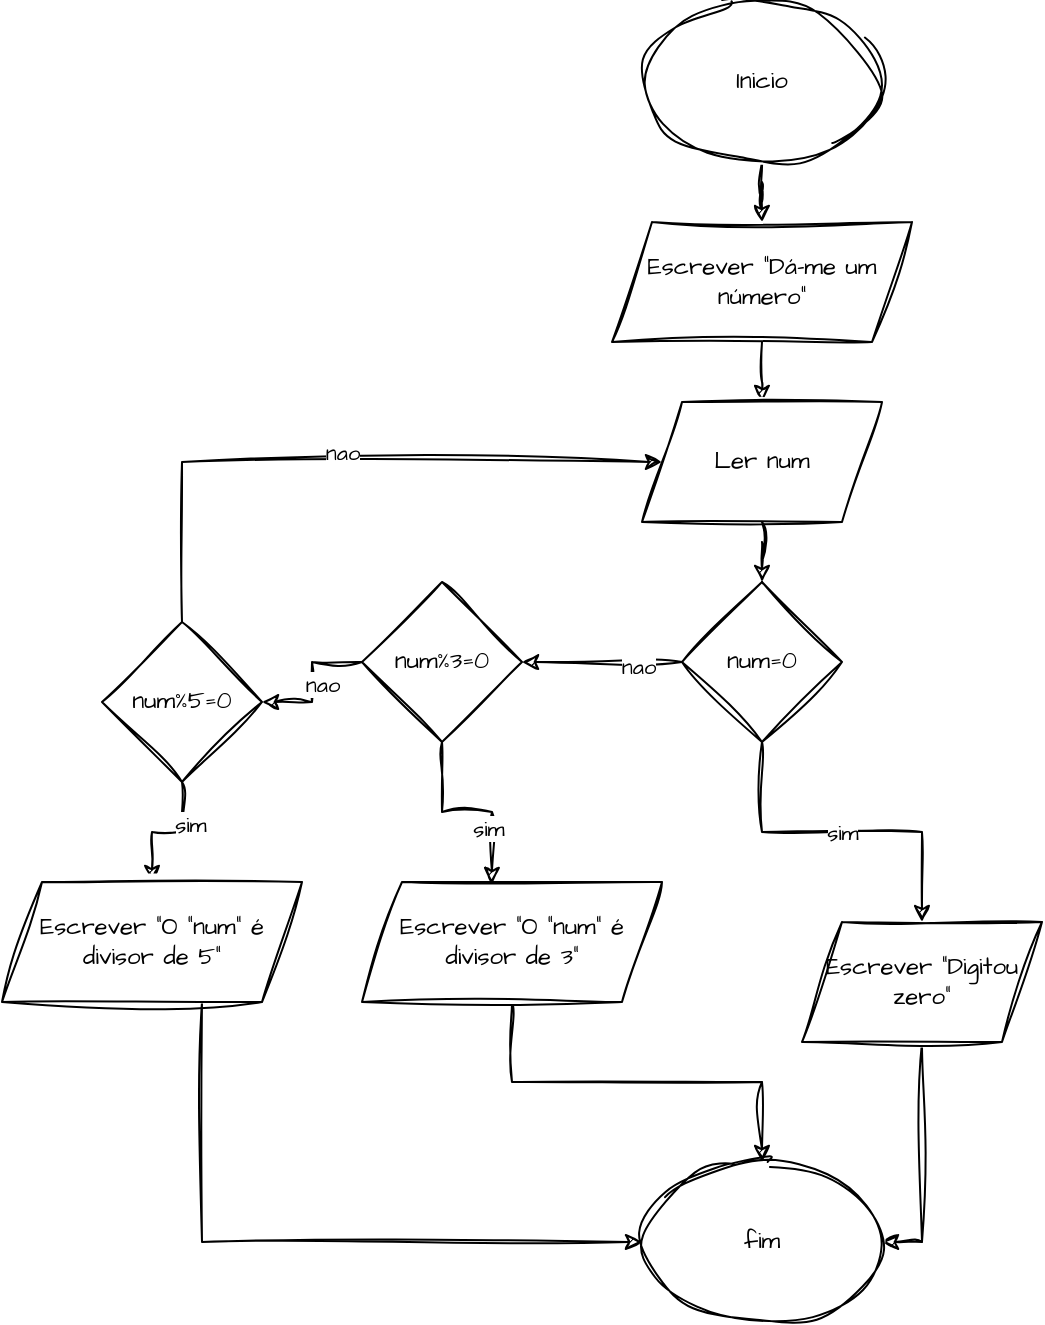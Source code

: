 <mxfile version="28.2.5">
  <diagram name="Página-1" id="Q7Psu8mno9BZyusuqAqz">
    <mxGraphModel dx="1426" dy="811" grid="1" gridSize="10" guides="1" tooltips="1" connect="1" arrows="1" fold="1" page="1" pageScale="1" pageWidth="827" pageHeight="1169" math="0" shadow="0">
      <root>
        <mxCell id="0" />
        <mxCell id="1" parent="0" />
        <mxCell id="DaTgmmCGjVmPpo2QD0g8-3" value="" style="edgeStyle=orthogonalEdgeStyle;rounded=0;sketch=1;hachureGap=4;jiggle=2;curveFitting=1;orthogonalLoop=1;jettySize=auto;html=1;fontFamily=Architects Daughter;fontSource=https%3A%2F%2Ffonts.googleapis.com%2Fcss%3Ffamily%3DArchitects%2BDaughter;" edge="1" parent="1" source="DaTgmmCGjVmPpo2QD0g8-1" target="DaTgmmCGjVmPpo2QD0g8-2">
          <mxGeometry relative="1" as="geometry" />
        </mxCell>
        <mxCell id="DaTgmmCGjVmPpo2QD0g8-1" value="Inicio" style="ellipse;whiteSpace=wrap;html=1;sketch=1;hachureGap=4;jiggle=2;curveFitting=1;fontFamily=Architects Daughter;fontSource=https%3A%2F%2Ffonts.googleapis.com%2Fcss%3Ffamily%3DArchitects%2BDaughter;" vertex="1" parent="1">
          <mxGeometry x="340" width="120" height="80" as="geometry" />
        </mxCell>
        <mxCell id="DaTgmmCGjVmPpo2QD0g8-6" value="" style="edgeStyle=orthogonalEdgeStyle;rounded=0;sketch=1;hachureGap=4;jiggle=2;curveFitting=1;orthogonalLoop=1;jettySize=auto;html=1;fontFamily=Architects Daughter;fontSource=https%3A%2F%2Ffonts.googleapis.com%2Fcss%3Ffamily%3DArchitects%2BDaughter;" edge="1" parent="1" source="DaTgmmCGjVmPpo2QD0g8-2">
          <mxGeometry relative="1" as="geometry">
            <mxPoint x="400" y="200" as="targetPoint" />
          </mxGeometry>
        </mxCell>
        <mxCell id="DaTgmmCGjVmPpo2QD0g8-2" value="Escrever &quot;Dá-me um número&quot;" style="shape=parallelogram;perimeter=parallelogramPerimeter;whiteSpace=wrap;html=1;fixedSize=1;sketch=1;hachureGap=4;jiggle=2;curveFitting=1;fontFamily=Architects Daughter;fontSource=https%3A%2F%2Ffonts.googleapis.com%2Fcss%3Ffamily%3DArchitects%2BDaughter;" vertex="1" parent="1">
          <mxGeometry x="325" y="110" width="150" height="60" as="geometry" />
        </mxCell>
        <mxCell id="DaTgmmCGjVmPpo2QD0g8-10" value="" style="edgeStyle=orthogonalEdgeStyle;rounded=0;sketch=1;hachureGap=4;jiggle=2;curveFitting=1;orthogonalLoop=1;jettySize=auto;html=1;fontFamily=Architects Daughter;fontSource=https%3A%2F%2Ffonts.googleapis.com%2Fcss%3Ffamily%3DArchitects%2BDaughter;" edge="1" parent="1" source="DaTgmmCGjVmPpo2QD0g8-7" target="DaTgmmCGjVmPpo2QD0g8-9">
          <mxGeometry relative="1" as="geometry" />
        </mxCell>
        <mxCell id="DaTgmmCGjVmPpo2QD0g8-7" value="Ler num" style="shape=parallelogram;perimeter=parallelogramPerimeter;whiteSpace=wrap;html=1;fixedSize=1;sketch=1;hachureGap=4;jiggle=2;curveFitting=1;fontFamily=Architects Daughter;fontSource=https%3A%2F%2Ffonts.googleapis.com%2Fcss%3Ffamily%3DArchitects%2BDaughter;" vertex="1" parent="1">
          <mxGeometry x="340" y="200" width="120" height="60" as="geometry" />
        </mxCell>
        <mxCell id="DaTgmmCGjVmPpo2QD0g8-12" value="" style="edgeStyle=orthogonalEdgeStyle;rounded=0;sketch=1;hachureGap=4;jiggle=2;curveFitting=1;orthogonalLoop=1;jettySize=auto;html=1;fontFamily=Architects Daughter;fontSource=https%3A%2F%2Ffonts.googleapis.com%2Fcss%3Ffamily%3DArchitects%2BDaughter;" edge="1" parent="1" source="DaTgmmCGjVmPpo2QD0g8-9" target="DaTgmmCGjVmPpo2QD0g8-11">
          <mxGeometry relative="1" as="geometry" />
        </mxCell>
        <mxCell id="DaTgmmCGjVmPpo2QD0g8-13" value="nao" style="edgeLabel;html=1;align=center;verticalAlign=middle;resizable=0;points=[];sketch=1;hachureGap=4;jiggle=2;curveFitting=1;fontFamily=Architects Daughter;fontSource=https%3A%2F%2Ffonts.googleapis.com%2Fcss%3Ffamily%3DArchitects%2BDaughter;" vertex="1" connectable="0" parent="DaTgmmCGjVmPpo2QD0g8-12">
          <mxGeometry x="-0.436" y="2" relative="1" as="geometry">
            <mxPoint as="offset" />
          </mxGeometry>
        </mxCell>
        <mxCell id="DaTgmmCGjVmPpo2QD0g8-21" value="" style="edgeStyle=orthogonalEdgeStyle;rounded=0;sketch=1;hachureGap=4;jiggle=2;curveFitting=1;orthogonalLoop=1;jettySize=auto;html=1;fontFamily=Architects Daughter;fontSource=https%3A%2F%2Ffonts.googleapis.com%2Fcss%3Ffamily%3DArchitects%2BDaughter;" edge="1" parent="1" source="DaTgmmCGjVmPpo2QD0g8-9" target="DaTgmmCGjVmPpo2QD0g8-18">
          <mxGeometry relative="1" as="geometry" />
        </mxCell>
        <mxCell id="DaTgmmCGjVmPpo2QD0g8-22" value="sim" style="edgeLabel;html=1;align=center;verticalAlign=middle;resizable=0;points=[];sketch=1;hachureGap=4;jiggle=2;curveFitting=1;fontFamily=Architects Daughter;fontSource=https%3A%2F%2Ffonts.googleapis.com%2Fcss%3Ffamily%3DArchitects%2BDaughter;" vertex="1" connectable="0" parent="DaTgmmCGjVmPpo2QD0g8-21">
          <mxGeometry relative="1" as="geometry">
            <mxPoint as="offset" />
          </mxGeometry>
        </mxCell>
        <mxCell id="DaTgmmCGjVmPpo2QD0g8-9" value="num=0" style="rhombus;whiteSpace=wrap;html=1;sketch=1;hachureGap=4;jiggle=2;curveFitting=1;fontFamily=Architects Daughter;fontSource=https%3A%2F%2Ffonts.googleapis.com%2Fcss%3Ffamily%3DArchitects%2BDaughter;" vertex="1" parent="1">
          <mxGeometry x="360" y="290" width="80" height="80" as="geometry" />
        </mxCell>
        <mxCell id="DaTgmmCGjVmPpo2QD0g8-16" value="" style="edgeStyle=orthogonalEdgeStyle;rounded=0;sketch=1;hachureGap=4;jiggle=2;curveFitting=1;orthogonalLoop=1;jettySize=auto;html=1;fontFamily=Architects Daughter;fontSource=https%3A%2F%2Ffonts.googleapis.com%2Fcss%3Ffamily%3DArchitects%2BDaughter;" edge="1" parent="1" source="DaTgmmCGjVmPpo2QD0g8-11" target="DaTgmmCGjVmPpo2QD0g8-15">
          <mxGeometry relative="1" as="geometry" />
        </mxCell>
        <mxCell id="DaTgmmCGjVmPpo2QD0g8-17" value="nao" style="edgeLabel;html=1;align=center;verticalAlign=middle;resizable=0;points=[];sketch=1;hachureGap=4;jiggle=2;curveFitting=1;fontFamily=Architects Daughter;fontSource=https%3A%2F%2Ffonts.googleapis.com%2Fcss%3Ffamily%3DArchitects%2BDaughter;" vertex="1" connectable="0" parent="DaTgmmCGjVmPpo2QD0g8-16">
          <mxGeometry x="0.022" y="5" relative="1" as="geometry">
            <mxPoint as="offset" />
          </mxGeometry>
        </mxCell>
        <mxCell id="DaTgmmCGjVmPpo2QD0g8-11" value="num%3=0" style="rhombus;whiteSpace=wrap;html=1;sketch=1;hachureGap=4;jiggle=2;curveFitting=1;fontFamily=Architects Daughter;fontSource=https%3A%2F%2Ffonts.googleapis.com%2Fcss%3Ffamily%3DArchitects%2BDaughter;" vertex="1" parent="1">
          <mxGeometry x="200" y="290" width="80" height="80" as="geometry" />
        </mxCell>
        <mxCell id="DaTgmmCGjVmPpo2QD0g8-19" style="edgeStyle=orthogonalEdgeStyle;rounded=0;sketch=1;hachureGap=4;jiggle=2;curveFitting=1;orthogonalLoop=1;jettySize=auto;html=1;entryX=0;entryY=0.5;entryDx=0;entryDy=0;fontFamily=Architects Daughter;fontSource=https%3A%2F%2Ffonts.googleapis.com%2Fcss%3Ffamily%3DArchitects%2BDaughter;" edge="1" parent="1" source="DaTgmmCGjVmPpo2QD0g8-15" target="DaTgmmCGjVmPpo2QD0g8-7">
          <mxGeometry relative="1" as="geometry">
            <Array as="points">
              <mxPoint x="110" y="230" />
            </Array>
          </mxGeometry>
        </mxCell>
        <mxCell id="DaTgmmCGjVmPpo2QD0g8-20" value="nao" style="edgeLabel;html=1;align=center;verticalAlign=middle;resizable=0;points=[];sketch=1;hachureGap=4;jiggle=2;curveFitting=1;fontFamily=Architects Daughter;fontSource=https%3A%2F%2Ffonts.googleapis.com%2Fcss%3Ffamily%3DArchitects%2BDaughter;" vertex="1" connectable="0" parent="DaTgmmCGjVmPpo2QD0g8-19">
          <mxGeometry y="5" relative="1" as="geometry">
            <mxPoint as="offset" />
          </mxGeometry>
        </mxCell>
        <mxCell id="DaTgmmCGjVmPpo2QD0g8-24" value="" style="edgeStyle=orthogonalEdgeStyle;rounded=0;sketch=1;hachureGap=4;jiggle=2;curveFitting=1;orthogonalLoop=1;jettySize=auto;html=1;fontFamily=Architects Daughter;fontSource=https%3A%2F%2Ffonts.googleapis.com%2Fcss%3Ffamily%3DArchitects%2BDaughter;" edge="1" parent="1" source="DaTgmmCGjVmPpo2QD0g8-15" target="DaTgmmCGjVmPpo2QD0g8-23">
          <mxGeometry relative="1" as="geometry" />
        </mxCell>
        <mxCell id="DaTgmmCGjVmPpo2QD0g8-25" value="sim" style="edgeLabel;html=1;align=center;verticalAlign=middle;resizable=0;points=[];sketch=1;hachureGap=4;jiggle=2;curveFitting=1;fontFamily=Architects Daughter;fontSource=https%3A%2F%2Ffonts.googleapis.com%2Fcss%3Ffamily%3DArchitects%2BDaughter;" vertex="1" connectable="0" parent="DaTgmmCGjVmPpo2QD0g8-24">
          <mxGeometry x="-0.36" y="4" relative="1" as="geometry">
            <mxPoint as="offset" />
          </mxGeometry>
        </mxCell>
        <mxCell id="DaTgmmCGjVmPpo2QD0g8-15" value="num%5=0" style="rhombus;whiteSpace=wrap;html=1;sketch=1;hachureGap=4;jiggle=2;curveFitting=1;fontFamily=Architects Daughter;fontSource=https%3A%2F%2Ffonts.googleapis.com%2Fcss%3Ffamily%3DArchitects%2BDaughter;" vertex="1" parent="1">
          <mxGeometry x="70" y="310" width="80" height="80" as="geometry" />
        </mxCell>
        <mxCell id="DaTgmmCGjVmPpo2QD0g8-30" style="edgeStyle=orthogonalEdgeStyle;rounded=0;sketch=1;hachureGap=4;jiggle=2;curveFitting=1;orthogonalLoop=1;jettySize=auto;html=1;entryX=1;entryY=0.5;entryDx=0;entryDy=0;fontFamily=Architects Daughter;fontSource=https%3A%2F%2Ffonts.googleapis.com%2Fcss%3Ffamily%3DArchitects%2BDaughter;" edge="1" parent="1" source="DaTgmmCGjVmPpo2QD0g8-18" target="DaTgmmCGjVmPpo2QD0g8-29">
          <mxGeometry relative="1" as="geometry" />
        </mxCell>
        <mxCell id="DaTgmmCGjVmPpo2QD0g8-18" value="Escrever &quot;Digitou zero&quot;" style="shape=parallelogram;perimeter=parallelogramPerimeter;whiteSpace=wrap;html=1;fixedSize=1;sketch=1;hachureGap=4;jiggle=2;curveFitting=1;fontFamily=Architects Daughter;fontSource=https%3A%2F%2Ffonts.googleapis.com%2Fcss%3Ffamily%3DArchitects%2BDaughter;" vertex="1" parent="1">
          <mxGeometry x="420" y="460" width="120" height="60" as="geometry" />
        </mxCell>
        <mxCell id="DaTgmmCGjVmPpo2QD0g8-32" style="edgeStyle=orthogonalEdgeStyle;rounded=0;sketch=1;hachureGap=4;jiggle=2;curveFitting=1;orthogonalLoop=1;jettySize=auto;html=1;entryX=0;entryY=0.5;entryDx=0;entryDy=0;fontFamily=Architects Daughter;fontSource=https%3A%2F%2Ffonts.googleapis.com%2Fcss%3Ffamily%3DArchitects%2BDaughter;" edge="1" parent="1" source="DaTgmmCGjVmPpo2QD0g8-23" target="DaTgmmCGjVmPpo2QD0g8-29">
          <mxGeometry relative="1" as="geometry">
            <Array as="points">
              <mxPoint x="120" y="620" />
            </Array>
          </mxGeometry>
        </mxCell>
        <mxCell id="DaTgmmCGjVmPpo2QD0g8-23" value="Escrever &quot;O &quot;num&quot; é divisor de 5&quot;" style="shape=parallelogram;perimeter=parallelogramPerimeter;whiteSpace=wrap;html=1;fixedSize=1;sketch=1;hachureGap=4;jiggle=2;curveFitting=1;fontFamily=Architects Daughter;fontSource=https%3A%2F%2Ffonts.googleapis.com%2Fcss%3Ffamily%3DArchitects%2BDaughter;" vertex="1" parent="1">
          <mxGeometry x="20" y="440" width="150" height="60" as="geometry" />
        </mxCell>
        <mxCell id="DaTgmmCGjVmPpo2QD0g8-31" style="edgeStyle=orthogonalEdgeStyle;rounded=0;sketch=1;hachureGap=4;jiggle=2;curveFitting=1;orthogonalLoop=1;jettySize=auto;html=1;entryX=0.5;entryY=0;entryDx=0;entryDy=0;fontFamily=Architects Daughter;fontSource=https%3A%2F%2Ffonts.googleapis.com%2Fcss%3Ffamily%3DArchitects%2BDaughter;" edge="1" parent="1" source="DaTgmmCGjVmPpo2QD0g8-26" target="DaTgmmCGjVmPpo2QD0g8-29">
          <mxGeometry relative="1" as="geometry" />
        </mxCell>
        <mxCell id="DaTgmmCGjVmPpo2QD0g8-26" value="Escrever &quot;O &quot;num&quot; é divisor de 3&quot;" style="shape=parallelogram;perimeter=parallelogramPerimeter;whiteSpace=wrap;html=1;fixedSize=1;sketch=1;hachureGap=4;jiggle=2;curveFitting=1;fontFamily=Architects Daughter;fontSource=https%3A%2F%2Ffonts.googleapis.com%2Fcss%3Ffamily%3DArchitects%2BDaughter;" vertex="1" parent="1">
          <mxGeometry x="200" y="440" width="150" height="60" as="geometry" />
        </mxCell>
        <mxCell id="DaTgmmCGjVmPpo2QD0g8-27" style="edgeStyle=orthogonalEdgeStyle;rounded=0;sketch=1;hachureGap=4;jiggle=2;curveFitting=1;orthogonalLoop=1;jettySize=auto;html=1;entryX=0.433;entryY=0.017;entryDx=0;entryDy=0;entryPerimeter=0;fontFamily=Architects Daughter;fontSource=https%3A%2F%2Ffonts.googleapis.com%2Fcss%3Ffamily%3DArchitects%2BDaughter;" edge="1" parent="1" source="DaTgmmCGjVmPpo2QD0g8-11" target="DaTgmmCGjVmPpo2QD0g8-26">
          <mxGeometry relative="1" as="geometry" />
        </mxCell>
        <mxCell id="DaTgmmCGjVmPpo2QD0g8-28" value="sim" style="edgeLabel;html=1;align=center;verticalAlign=middle;resizable=0;points=[];sketch=1;hachureGap=4;jiggle=2;curveFitting=1;fontFamily=Architects Daughter;fontSource=https%3A%2F%2Ffonts.googleapis.com%2Fcss%3Ffamily%3DArchitects%2BDaughter;" vertex="1" connectable="0" parent="DaTgmmCGjVmPpo2QD0g8-27">
          <mxGeometry x="0.416" y="-2" relative="1" as="geometry">
            <mxPoint as="offset" />
          </mxGeometry>
        </mxCell>
        <mxCell id="DaTgmmCGjVmPpo2QD0g8-29" value="fim" style="ellipse;whiteSpace=wrap;html=1;sketch=1;hachureGap=4;jiggle=2;curveFitting=1;fontFamily=Architects Daughter;fontSource=https%3A%2F%2Ffonts.googleapis.com%2Fcss%3Ffamily%3DArchitects%2BDaughter;" vertex="1" parent="1">
          <mxGeometry x="340" y="580" width="120" height="80" as="geometry" />
        </mxCell>
      </root>
    </mxGraphModel>
  </diagram>
</mxfile>
